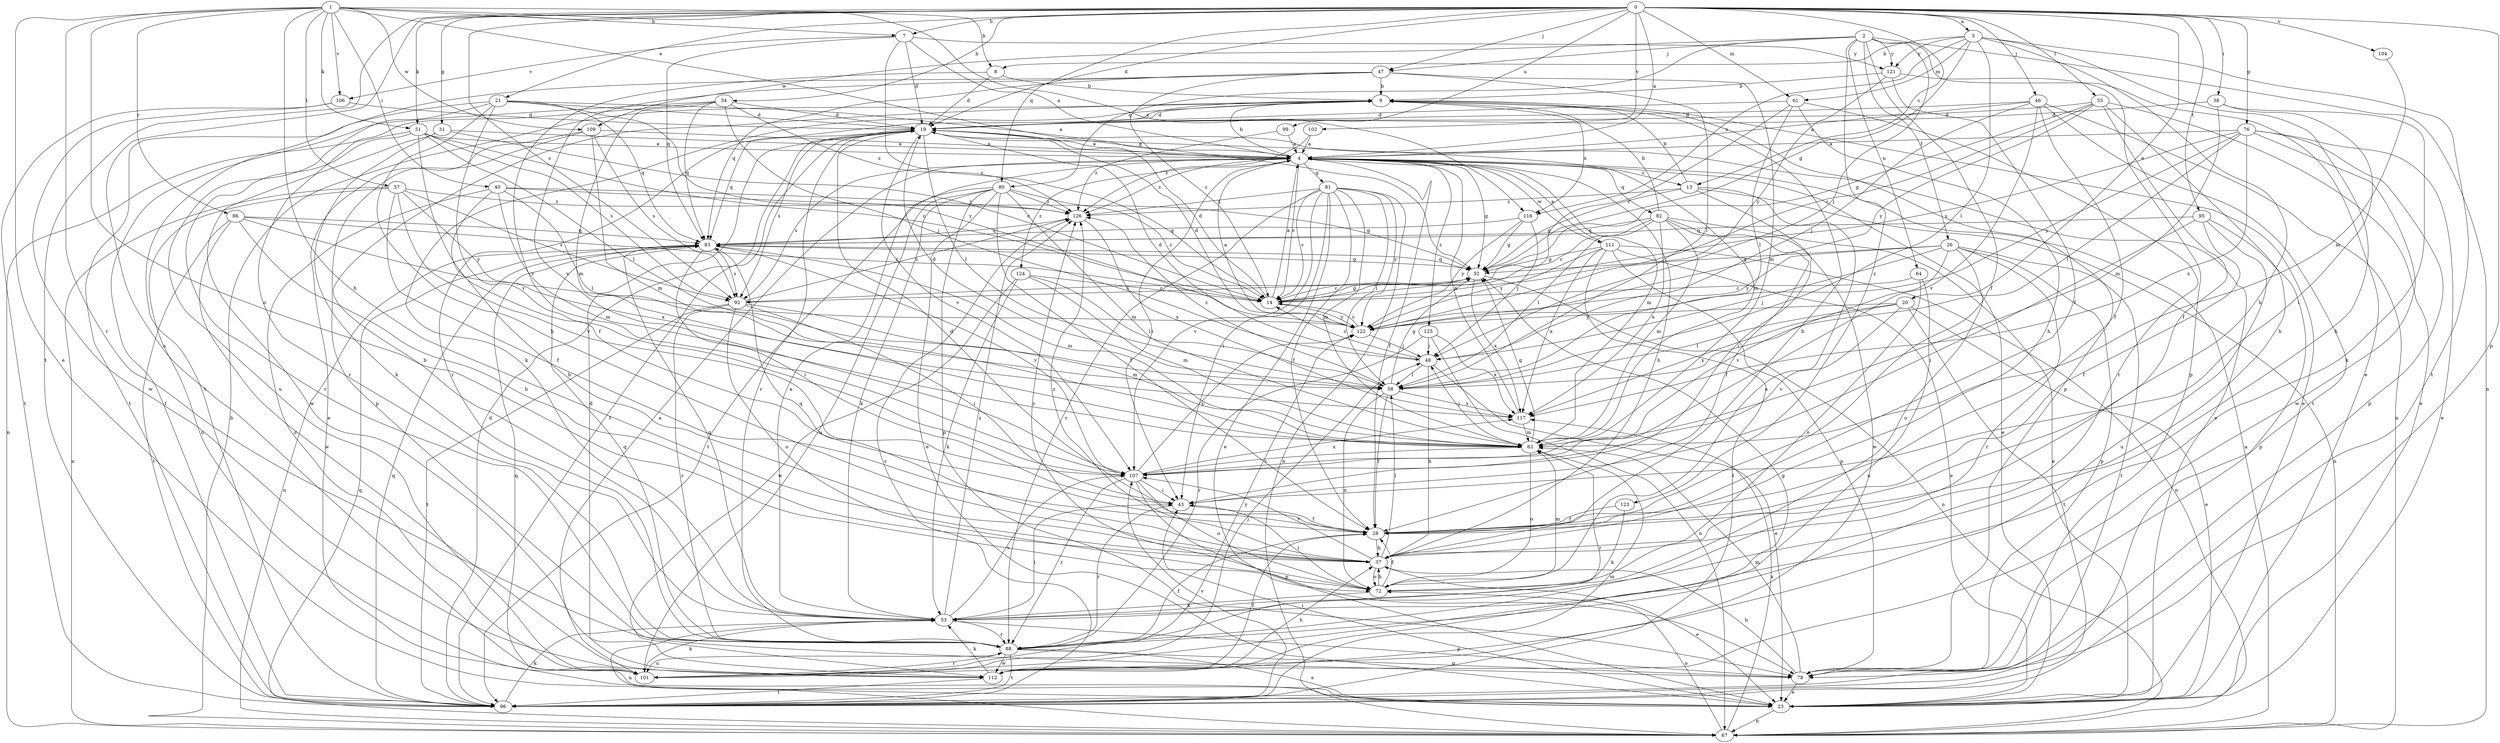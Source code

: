 strict digraph  {
0;
1;
2;
3;
4;
7;
8;
9;
13;
14;
19;
20;
21;
23;
26;
28;
31;
32;
34;
37;
38;
40;
43;
46;
47;
48;
51;
53;
55;
57;
58;
61;
62;
64;
67;
72;
76;
78;
80;
81;
82;
83;
86;
88;
92;
95;
96;
99;
101;
102;
104;
106;
107;
109;
111;
112;
116;
117;
121;
122;
123;
124;
125;
126;
0 -> 3  [label=a];
0 -> 4  [label=a];
0 -> 7  [label=b];
0 -> 13  [label=c];
0 -> 19  [label=d];
0 -> 20  [label=e];
0 -> 21  [label=e];
0 -> 31  [label=g];
0 -> 34  [label=h];
0 -> 38  [label=i];
0 -> 46  [label=j];
0 -> 47  [label=j];
0 -> 51  [label=k];
0 -> 55  [label=l];
0 -> 61  [label=m];
0 -> 76  [label=p];
0 -> 78  [label=p];
0 -> 80  [label=q];
0 -> 92  [label=s];
0 -> 95  [label=t];
0 -> 96  [label=t];
0 -> 99  [label=u];
0 -> 101  [label=u];
0 -> 102  [label=v];
0 -> 104  [label=v];
1 -> 7  [label=b];
1 -> 8  [label=b];
1 -> 23  [label=e];
1 -> 32  [label=g];
1 -> 37  [label=h];
1 -> 40  [label=i];
1 -> 51  [label=k];
1 -> 57  [label=l];
1 -> 72  [label=o];
1 -> 86  [label=r];
1 -> 88  [label=r];
1 -> 106  [label=v];
1 -> 109  [label=w];
1 -> 116  [label=x];
2 -> 23  [label=e];
2 -> 26  [label=f];
2 -> 28  [label=f];
2 -> 47  [label=j];
2 -> 48  [label=j];
2 -> 64  [label=n];
2 -> 67  [label=n];
2 -> 80  [label=q];
2 -> 109  [label=w];
2 -> 121  [label=y];
2 -> 123  [label=z];
3 -> 8  [label=b];
3 -> 32  [label=g];
3 -> 37  [label=h];
3 -> 53  [label=k];
3 -> 58  [label=l];
3 -> 61  [label=m];
3 -> 96  [label=t];
3 -> 116  [label=x];
3 -> 121  [label=y];
4 -> 9  [label=b];
4 -> 13  [label=c];
4 -> 14  [label=c];
4 -> 23  [label=e];
4 -> 28  [label=f];
4 -> 32  [label=g];
4 -> 37  [label=h];
4 -> 43  [label=i];
4 -> 62  [label=m];
4 -> 81  [label=q];
4 -> 82  [label=q];
4 -> 92  [label=s];
4 -> 111  [label=w];
4 -> 124  [label=z];
4 -> 125  [label=z];
4 -> 126  [label=z];
7 -> 4  [label=a];
7 -> 14  [label=c];
7 -> 19  [label=d];
7 -> 83  [label=q];
7 -> 106  [label=v];
7 -> 121  [label=y];
8 -> 9  [label=b];
8 -> 19  [label=d];
8 -> 107  [label=v];
9 -> 19  [label=d];
9 -> 23  [label=e];
9 -> 53  [label=k];
9 -> 78  [label=p];
9 -> 88  [label=r];
9 -> 116  [label=x];
13 -> 9  [label=b];
13 -> 32  [label=g];
13 -> 43  [label=i];
13 -> 67  [label=n];
13 -> 72  [label=o];
13 -> 126  [label=z];
14 -> 4  [label=a];
14 -> 19  [label=d];
14 -> 32  [label=g];
14 -> 122  [label=y];
19 -> 4  [label=a];
19 -> 23  [label=e];
19 -> 58  [label=l];
19 -> 62  [label=m];
19 -> 83  [label=q];
19 -> 88  [label=r];
19 -> 92  [label=s];
19 -> 96  [label=t];
19 -> 107  [label=v];
20 -> 23  [label=e];
20 -> 58  [label=l];
20 -> 96  [label=t];
20 -> 107  [label=v];
20 -> 117  [label=x];
20 -> 122  [label=y];
21 -> 4  [label=a];
21 -> 19  [label=d];
21 -> 37  [label=h];
21 -> 83  [label=q];
21 -> 96  [label=t];
21 -> 101  [label=u];
21 -> 107  [label=v];
21 -> 122  [label=y];
23 -> 43  [label=i];
23 -> 67  [label=n];
23 -> 83  [label=q];
26 -> 32  [label=g];
26 -> 48  [label=j];
26 -> 72  [label=o];
26 -> 78  [label=p];
26 -> 88  [label=r];
26 -> 96  [label=t];
26 -> 107  [label=v];
26 -> 122  [label=y];
28 -> 19  [label=d];
28 -> 37  [label=h];
31 -> 4  [label=a];
31 -> 14  [label=c];
31 -> 53  [label=k];
31 -> 112  [label=w];
32 -> 14  [label=c];
32 -> 67  [label=n];
32 -> 83  [label=q];
32 -> 92  [label=s];
32 -> 117  [label=x];
34 -> 19  [label=d];
34 -> 48  [label=j];
34 -> 62  [label=m];
34 -> 83  [label=q];
34 -> 88  [label=r];
34 -> 96  [label=t];
34 -> 126  [label=z];
37 -> 9  [label=b];
37 -> 23  [label=e];
37 -> 58  [label=l];
37 -> 72  [label=o];
37 -> 83  [label=q];
37 -> 107  [label=v];
37 -> 126  [label=z];
38 -> 19  [label=d];
38 -> 43  [label=i];
38 -> 53  [label=k];
38 -> 62  [label=m];
40 -> 32  [label=g];
40 -> 37  [label=h];
40 -> 58  [label=l];
40 -> 62  [label=m];
40 -> 101  [label=u];
40 -> 126  [label=z];
43 -> 28  [label=f];
43 -> 88  [label=r];
46 -> 4  [label=a];
46 -> 19  [label=d];
46 -> 28  [label=f];
46 -> 48  [label=j];
46 -> 67  [label=n];
46 -> 96  [label=t];
46 -> 107  [label=v];
47 -> 9  [label=b];
47 -> 14  [label=c];
47 -> 58  [label=l];
47 -> 62  [label=m];
47 -> 83  [label=q];
47 -> 96  [label=t];
47 -> 107  [label=v];
48 -> 14  [label=c];
48 -> 19  [label=d];
48 -> 23  [label=e];
48 -> 37  [label=h];
48 -> 58  [label=l];
51 -> 4  [label=a];
51 -> 14  [label=c];
51 -> 28  [label=f];
51 -> 58  [label=l];
51 -> 67  [label=n];
51 -> 88  [label=r];
51 -> 92  [label=s];
53 -> 4  [label=a];
53 -> 9  [label=b];
53 -> 43  [label=i];
53 -> 67  [label=n];
53 -> 78  [label=p];
53 -> 83  [label=q];
53 -> 88  [label=r];
53 -> 107  [label=v];
53 -> 126  [label=z];
55 -> 14  [label=c];
55 -> 19  [label=d];
55 -> 23  [label=e];
55 -> 28  [label=f];
55 -> 32  [label=g];
55 -> 37  [label=h];
55 -> 122  [label=y];
57 -> 28  [label=f];
57 -> 67  [label=n];
57 -> 92  [label=s];
57 -> 101  [label=u];
57 -> 107  [label=v];
57 -> 122  [label=y];
57 -> 126  [label=z];
58 -> 19  [label=d];
58 -> 28  [label=f];
58 -> 32  [label=g];
58 -> 72  [label=o];
58 -> 117  [label=x];
58 -> 126  [label=z];
61 -> 14  [label=c];
61 -> 19  [label=d];
61 -> 37  [label=h];
61 -> 58  [label=l];
61 -> 88  [label=r];
62 -> 32  [label=g];
62 -> 48  [label=j];
62 -> 72  [label=o];
62 -> 88  [label=r];
62 -> 107  [label=v];
64 -> 14  [label=c];
64 -> 72  [label=o];
64 -> 101  [label=u];
67 -> 4  [label=a];
67 -> 9  [label=b];
67 -> 72  [label=o];
67 -> 83  [label=q];
67 -> 117  [label=x];
72 -> 28  [label=f];
72 -> 37  [label=h];
72 -> 43  [label=i];
72 -> 53  [label=k];
72 -> 62  [label=m];
72 -> 126  [label=z];
76 -> 4  [label=a];
76 -> 23  [label=e];
76 -> 58  [label=l];
76 -> 78  [label=p];
76 -> 92  [label=s];
76 -> 112  [label=w];
76 -> 117  [label=x];
76 -> 122  [label=y];
78 -> 23  [label=e];
78 -> 37  [label=h];
78 -> 62  [label=m];
80 -> 14  [label=c];
80 -> 23  [label=e];
80 -> 28  [label=f];
80 -> 53  [label=k];
80 -> 62  [label=m];
80 -> 78  [label=p];
80 -> 96  [label=t];
80 -> 101  [label=u];
80 -> 126  [label=z];
81 -> 14  [label=c];
81 -> 23  [label=e];
81 -> 28  [label=f];
81 -> 43  [label=i];
81 -> 58  [label=l];
81 -> 62  [label=m];
81 -> 67  [label=n];
81 -> 88  [label=r];
81 -> 107  [label=v];
81 -> 122  [label=y];
81 -> 126  [label=z];
82 -> 9  [label=b];
82 -> 14  [label=c];
82 -> 23  [label=e];
82 -> 28  [label=f];
82 -> 58  [label=l];
82 -> 62  [label=m];
82 -> 83  [label=q];
82 -> 112  [label=w];
82 -> 117  [label=x];
83 -> 32  [label=g];
83 -> 43  [label=i];
83 -> 62  [label=m];
83 -> 67  [label=n];
83 -> 92  [label=s];
83 -> 107  [label=v];
86 -> 14  [label=c];
86 -> 37  [label=h];
86 -> 83  [label=q];
86 -> 96  [label=t];
86 -> 112  [label=w];
86 -> 117  [label=x];
88 -> 23  [label=e];
88 -> 28  [label=f];
88 -> 78  [label=p];
88 -> 83  [label=q];
88 -> 96  [label=t];
88 -> 101  [label=u];
88 -> 112  [label=w];
92 -> 43  [label=i];
92 -> 62  [label=m];
92 -> 72  [label=o];
92 -> 88  [label=r];
92 -> 96  [label=t];
92 -> 126  [label=z];
95 -> 28  [label=f];
95 -> 43  [label=i];
95 -> 78  [label=p];
95 -> 83  [label=q];
95 -> 101  [label=u];
96 -> 19  [label=d];
96 -> 53  [label=k];
96 -> 62  [label=m];
96 -> 83  [label=q];
96 -> 107  [label=v];
96 -> 126  [label=z];
99 -> 4  [label=a];
99 -> 126  [label=z];
101 -> 4  [label=a];
101 -> 48  [label=j];
101 -> 53  [label=k];
101 -> 88  [label=r];
101 -> 122  [label=y];
102 -> 4  [label=a];
102 -> 126  [label=z];
104 -> 62  [label=m];
106 -> 19  [label=d];
106 -> 96  [label=t];
106 -> 112  [label=w];
107 -> 43  [label=i];
107 -> 72  [label=o];
107 -> 78  [label=p];
107 -> 88  [label=r];
107 -> 117  [label=x];
107 -> 122  [label=y];
109 -> 4  [label=a];
109 -> 23  [label=e];
109 -> 62  [label=m];
109 -> 78  [label=p];
109 -> 92  [label=s];
111 -> 4  [label=a];
111 -> 23  [label=e];
111 -> 32  [label=g];
111 -> 67  [label=n];
111 -> 78  [label=p];
111 -> 96  [label=t];
111 -> 117  [label=x];
111 -> 122  [label=y];
112 -> 19  [label=d];
112 -> 28  [label=f];
112 -> 32  [label=g];
112 -> 37  [label=h];
112 -> 53  [label=k];
112 -> 96  [label=t];
116 -> 32  [label=g];
116 -> 48  [label=j];
116 -> 83  [label=q];
116 -> 122  [label=y];
117 -> 4  [label=a];
117 -> 62  [label=m];
121 -> 9  [label=b];
121 -> 28  [label=f];
121 -> 78  [label=p];
121 -> 122  [label=y];
122 -> 4  [label=a];
122 -> 14  [label=c];
122 -> 19  [label=d];
122 -> 48  [label=j];
123 -> 28  [label=f];
123 -> 53  [label=k];
124 -> 14  [label=c];
124 -> 53  [label=k];
124 -> 58  [label=l];
124 -> 62  [label=m];
124 -> 112  [label=w];
125 -> 48  [label=j];
125 -> 67  [label=n];
125 -> 88  [label=r];
125 -> 117  [label=x];
126 -> 83  [label=q];
126 -> 117  [label=x];
}
